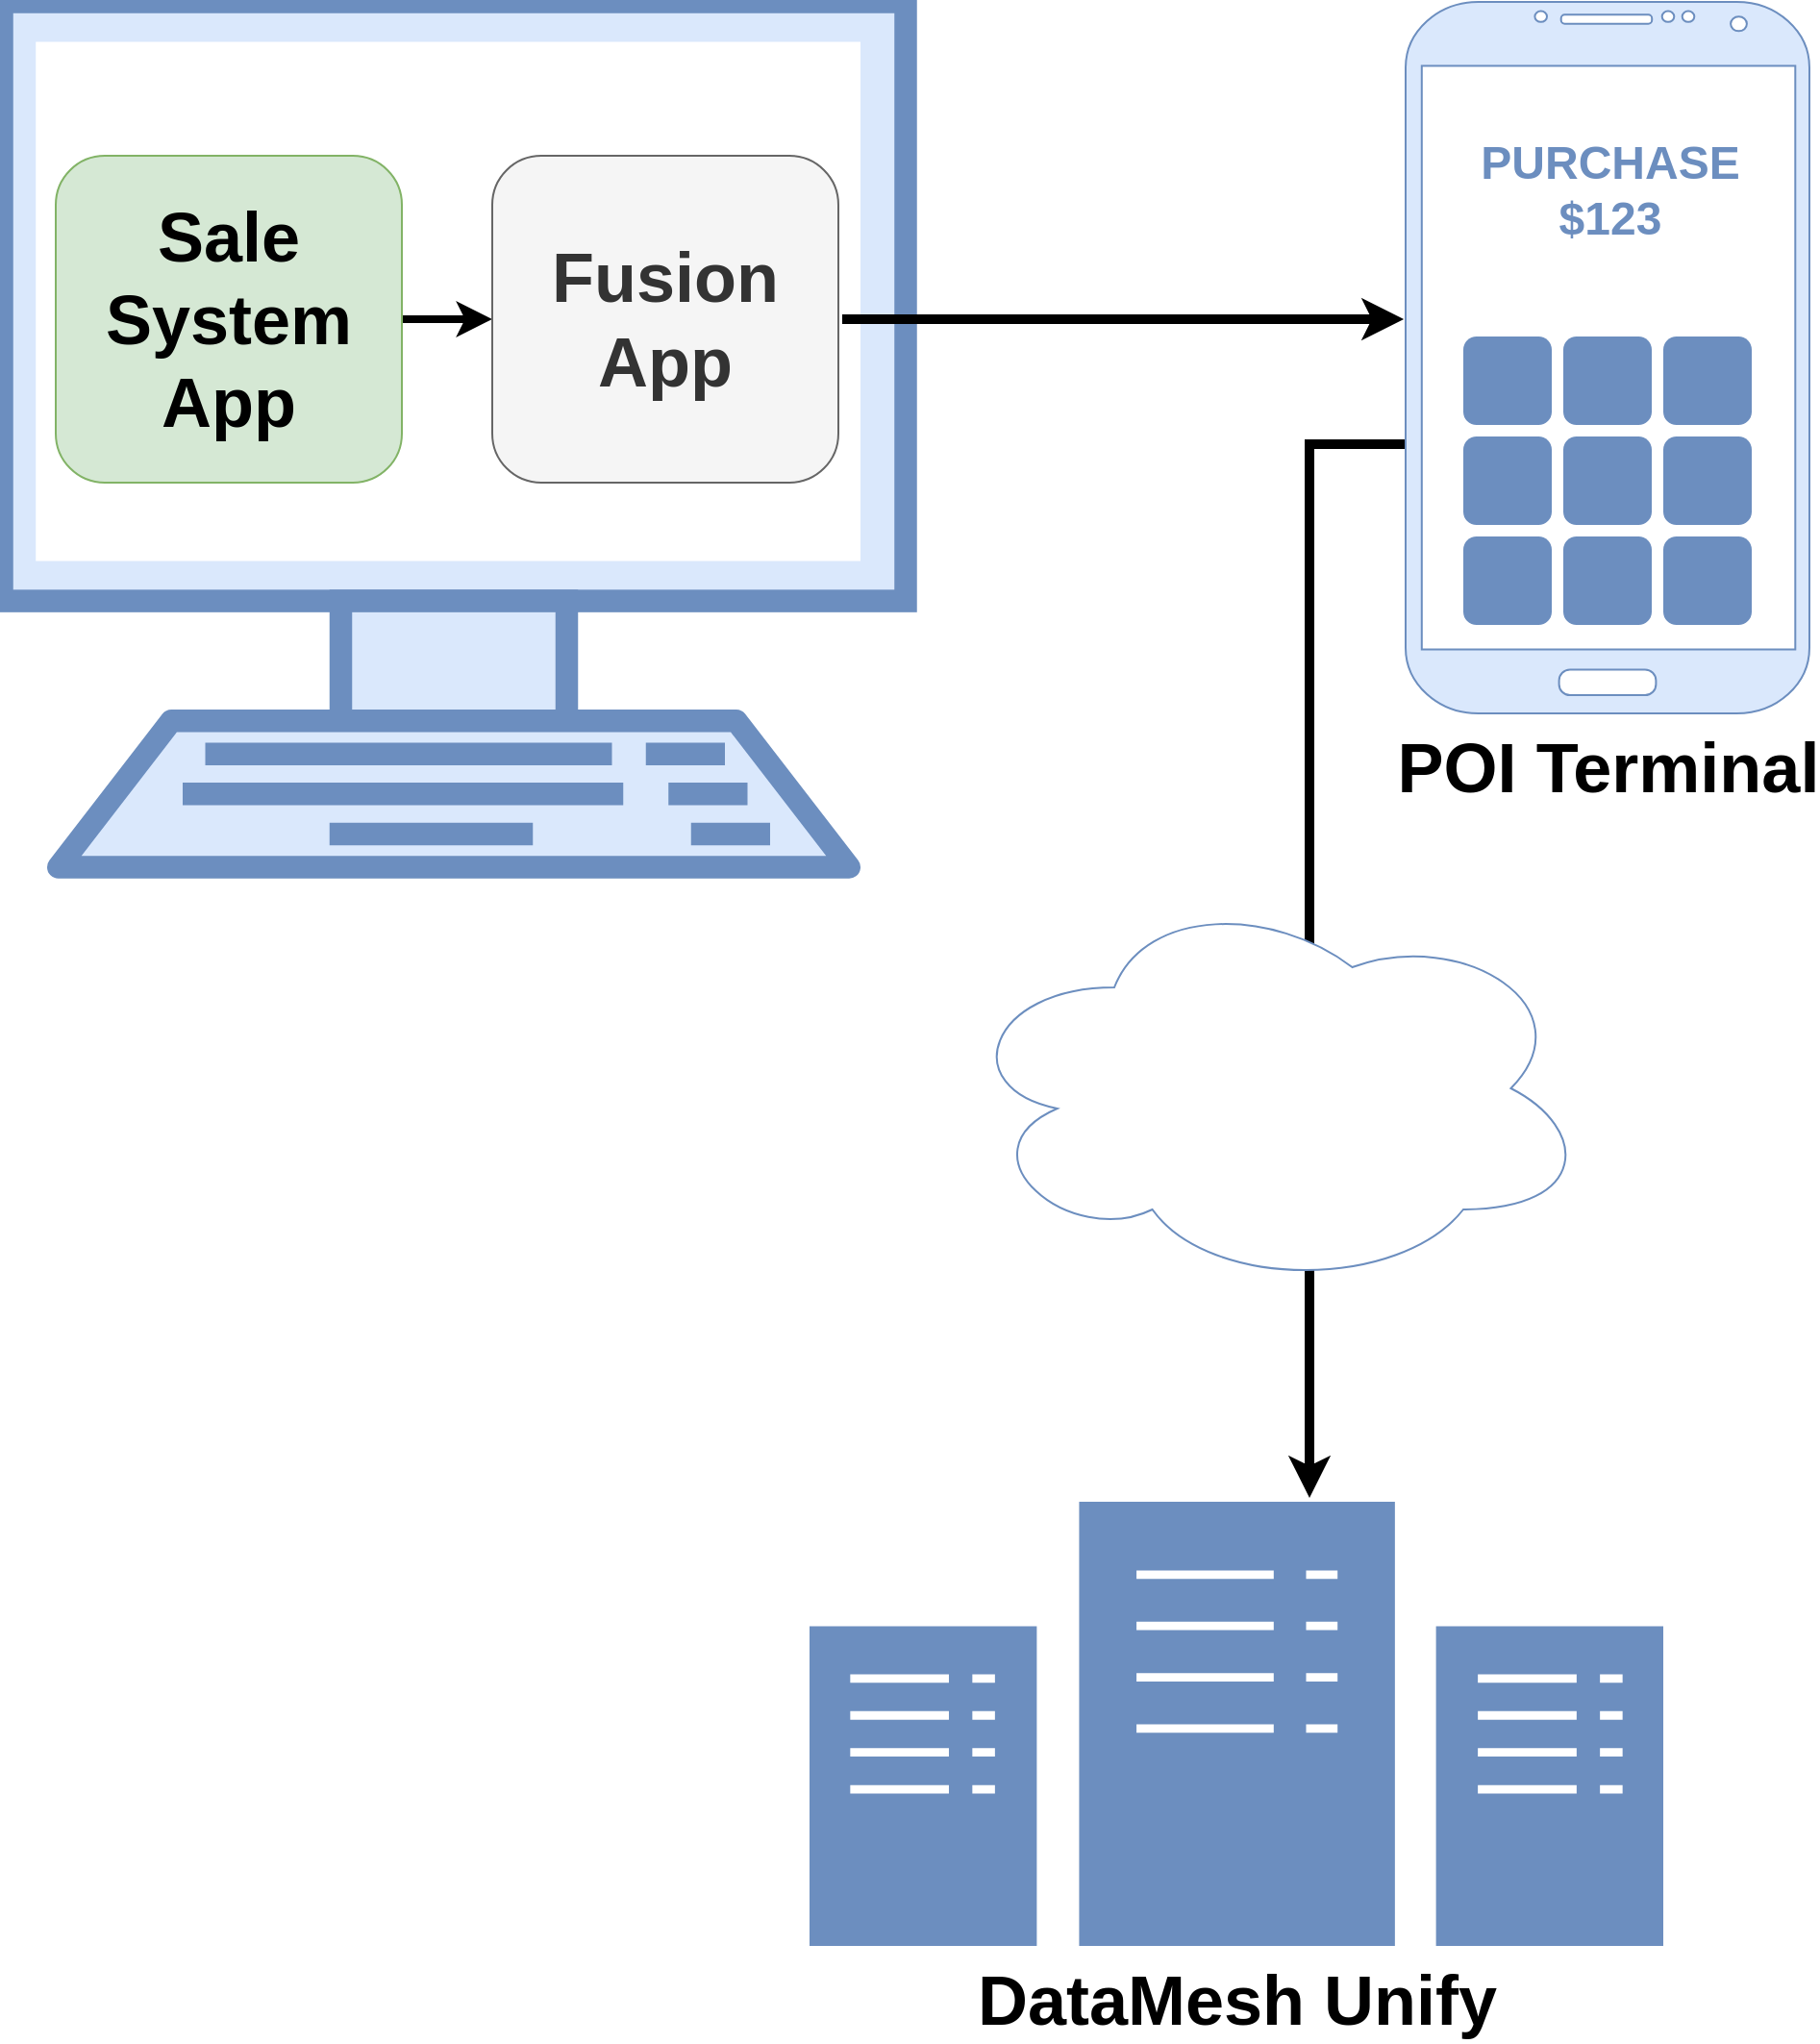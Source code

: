 <mxfile version="24.7.7" pages="8">
  <diagram id="tL8lomXuzA_yXlUnjqra" name="Fusion App">
    <mxGraphModel dx="2954" dy="1106" grid="1" gridSize="10" guides="1" tooltips="1" connect="1" arrows="1" fold="1" page="1" pageScale="1" pageWidth="827" pageHeight="1169" math="0" shadow="0">
      <root>
        <mxCell id="0" />
        <mxCell id="1" parent="0" />
        <mxCell id="eGHBcWiCyBFCHKv1JaNi-64" style="edgeStyle=orthogonalEdgeStyle;rounded=0;orthogonalLoop=1;jettySize=auto;html=1;fontSize=24;fontColor=#6C8EBF;exitX=0;exitY=0.616;exitDx=0;exitDy=0;exitPerimeter=0;strokeWidth=5;" parent="1" edge="1" source="eGHBcWiCyBFCHKv1JaNi-5">
          <mxGeometry relative="1" as="geometry">
            <mxPoint x="830" y="214.5" as="sourcePoint" />
            <mxPoint x="780" y="828" as="targetPoint" />
            <Array as="points">
              <mxPoint x="830" y="280" />
              <mxPoint x="780" y="280" />
            </Array>
          </mxGeometry>
        </mxCell>
        <mxCell id="eGHBcWiCyBFCHKv1JaNi-60" value="&lt;font style=&quot;font-size: 24px;&quot; color=&quot;#6c8ebf&quot;&gt;&lt;b&gt;&lt;br&gt;PURCHASE&lt;br&gt;$123&lt;/b&gt;&lt;/font&gt;" style="rounded=0;whiteSpace=wrap;html=1;strokeColor=none;verticalAlign=top;" parent="1" vertex="1">
          <mxGeometry x="840" y="84" width="193" height="302" as="geometry" />
        </mxCell>
        <mxCell id="eGHBcWiCyBFCHKv1JaNi-5" value="POI Terminal" style="verticalLabelPosition=bottom;verticalAlign=top;html=1;shadow=0;dashed=0;strokeWidth=1;shape=mxgraph.android.phone2;strokeColor=#6C8EBF;fillColor=#dae8fc;fontSize=36;fontStyle=1" parent="1" vertex="1">
          <mxGeometry x="830" y="50" width="210" height="370" as="geometry" />
        </mxCell>
        <mxCell id="eGHBcWiCyBFCHKv1JaNi-7" value="" style="verticalAlign=top;verticalLabelPosition=bottom;labelPosition=center;align=center;html=1;outlineConnect=0;fillColor=#dae8fc;strokeColor=#6c8ebf;gradientDirection=north;strokeWidth=2;shape=mxgraph.networks.terminal;" parent="1" vertex="1">
          <mxGeometry x="100" y="50" width="470" height="450" as="geometry" />
        </mxCell>
        <mxCell id="eGHBcWiCyBFCHKv1JaNi-40" style="edgeStyle=orthogonalEdgeStyle;rounded=0;orthogonalLoop=1;jettySize=auto;html=1;strokeWidth=4;" parent="1" source="eGHBcWiCyBFCHKv1JaNi-11" target="eGHBcWiCyBFCHKv1JaNi-39" edge="1">
          <mxGeometry relative="1" as="geometry" />
        </mxCell>
        <mxCell id="eGHBcWiCyBFCHKv1JaNi-11" value="Sale System App" style="rounded=1;whiteSpace=wrap;html=1;fillColor=#d5e8d4;strokeColor=#82b366;fontSize=36;fontStyle=1" parent="1" vertex="1">
          <mxGeometry x="128" y="130" width="180" height="170" as="geometry" />
        </mxCell>
        <mxCell id="eGHBcWiCyBFCHKv1JaNi-41" value="" style="rounded=1;whiteSpace=wrap;html=1;fillColor=#6C8EBF;strokeColor=none;" parent="1" vertex="1">
          <mxGeometry x="860" y="224" width="46" height="46" as="geometry" />
        </mxCell>
        <mxCell id="eGHBcWiCyBFCHKv1JaNi-42" value="" style="rounded=1;whiteSpace=wrap;html=1;fillColor=#6C8EBF;strokeColor=none;" parent="1" vertex="1">
          <mxGeometry x="912" y="224" width="46" height="46" as="geometry" />
        </mxCell>
        <mxCell id="eGHBcWiCyBFCHKv1JaNi-43" value="" style="rounded=1;whiteSpace=wrap;html=1;fillColor=#6C8EBF;strokeColor=none;" parent="1" vertex="1">
          <mxGeometry x="964" y="224" width="46" height="46" as="geometry" />
        </mxCell>
        <mxCell id="eGHBcWiCyBFCHKv1JaNi-46" value="" style="rounded=1;whiteSpace=wrap;html=1;fillColor=#6C8EBF;strokeColor=none;" parent="1" vertex="1">
          <mxGeometry x="964" y="276" width="46" height="46" as="geometry" />
        </mxCell>
        <mxCell id="eGHBcWiCyBFCHKv1JaNi-50" value="" style="rounded=1;whiteSpace=wrap;html=1;fillColor=#6C8EBF;strokeColor=none;" parent="1" vertex="1">
          <mxGeometry x="860" y="328" width="46" height="46" as="geometry" />
        </mxCell>
        <mxCell id="eGHBcWiCyBFCHKv1JaNi-51" value="" style="rounded=1;whiteSpace=wrap;html=1;fillColor=#6C8EBF;strokeColor=none;" parent="1" vertex="1">
          <mxGeometry x="912" y="328" width="46" height="46" as="geometry" />
        </mxCell>
        <mxCell id="eGHBcWiCyBFCHKv1JaNi-52" value="" style="rounded=1;whiteSpace=wrap;html=1;fillColor=#6C8EBF;strokeColor=none;" parent="1" vertex="1">
          <mxGeometry x="964" y="328" width="46" height="46" as="geometry" />
        </mxCell>
        <mxCell id="eGHBcWiCyBFCHKv1JaNi-53" value="" style="rounded=1;whiteSpace=wrap;html=1;fillColor=#6C8EBF;strokeColor=none;" parent="1" vertex="1">
          <mxGeometry x="860" y="276" width="46" height="46" as="geometry" />
        </mxCell>
        <mxCell id="eGHBcWiCyBFCHKv1JaNi-54" value="" style="rounded=1;whiteSpace=wrap;html=1;fillColor=#6C8EBF;strokeColor=none;" parent="1" vertex="1">
          <mxGeometry x="912" y="276" width="46" height="46" as="geometry" />
        </mxCell>
        <mxCell id="eGHBcWiCyBFCHKv1JaNi-62" value="&lt;font style=&quot;font-size: 36px;&quot;&gt;DataMesh Unify&lt;/font&gt;" style="sketch=0;pointerEvents=1;shadow=0;dashed=0;html=1;strokeColor=#6C8EBF;fillColor=#6C8EBF;labelPosition=center;verticalLabelPosition=bottom;verticalAlign=top;align=center;outlineConnect=0;shape=mxgraph.veeam2.datacenter;fontSize=36;fontStyle=1" parent="1" vertex="1">
          <mxGeometry x="520" y="830" width="444" height="231" as="geometry" />
        </mxCell>
        <mxCell id="eGHBcWiCyBFCHKv1JaNi-39" value="Fusion App" style="rounded=1;whiteSpace=wrap;html=1;fillColor=#f5f5f5;strokeColor=#666666;fontColor=#333333;fontSize=36;fontStyle=1" parent="1" vertex="1">
          <mxGeometry x="355" y="130" width="180" height="170" as="geometry" />
        </mxCell>
        <mxCell id="eGHBcWiCyBFCHKv1JaNi-65" style="edgeStyle=orthogonalEdgeStyle;rounded=0;orthogonalLoop=1;jettySize=auto;html=1;fontSize=24;fontColor=#6C8EBF;strokeWidth=5;exitX=1;exitY=0.5;exitDx=0;exitDy=0;entryX=-0.014;entryY=0.446;entryDx=0;entryDy=0;entryPerimeter=0;" parent="1" edge="1">
          <mxGeometry relative="1" as="geometry">
            <mxPoint x="537" y="215" as="sourcePoint" />
            <mxPoint x="829.06" y="215.02" as="targetPoint" />
            <Array as="points" />
          </mxGeometry>
        </mxCell>
        <mxCell id="eGHBcWiCyBFCHKv1JaNi-61" value="" style="ellipse;shape=cloud;whiteSpace=wrap;html=1;strokeColor=#6C8EBF;fontSize=26;fontColor=#6C8EBF;fillColor=#FFFFFF;" parent="1" vertex="1">
          <mxGeometry x="596" y="510" width="330" height="210" as="geometry" />
        </mxCell>
      </root>
    </mxGraphModel>
  </diagram>
  <diagram name="Fusion Lib" id="-mMyEOlEYm860Zc6i21K">
    <mxGraphModel dx="446" dy="959" grid="1" gridSize="10" guides="1" tooltips="1" connect="1" arrows="1" fold="1" page="1" pageScale="1" pageWidth="827" pageHeight="1169" math="0" shadow="0">
      <root>
        <mxCell id="vK9GcB1nbCxIAsGgZ2hv-0" />
        <mxCell id="vK9GcB1nbCxIAsGgZ2hv-1" parent="vK9GcB1nbCxIAsGgZ2hv-0" />
        <mxCell id="vK9GcB1nbCxIAsGgZ2hv-6" value="" style="html=1;verticalLabelPosition=bottom;labelBackgroundColor=#ffffff;verticalAlign=top;shadow=0;dashed=0;strokeWidth=1;shape=mxgraph.ios7.misc.ipad7inch;strokeColor=#6c8ebf;fillColor=#dae8fc;" parent="vK9GcB1nbCxIAsGgZ2hv-1" vertex="1">
          <mxGeometry x="1220" y="60" width="360" height="470" as="geometry" />
        </mxCell>
        <mxCell id="vK9GcB1nbCxIAsGgZ2hv-22" style="edgeStyle=orthogonalEdgeStyle;rounded=0;orthogonalLoop=1;jettySize=auto;html=1;fontSize=24;fontColor=#6C8EBF;exitX=0;exitY=0.514;exitDx=0;exitDy=0;exitPerimeter=0;strokeWidth=5;" parent="vK9GcB1nbCxIAsGgZ2hv-1" edge="1">
          <mxGeometry relative="1" as="geometry">
            <mxPoint x="1837" y="260.18" as="sourcePoint" />
            <mxPoint x="1787" y="840" as="targetPoint" />
            <Array as="points">
              <mxPoint x="1787" y="260" />
            </Array>
          </mxGeometry>
        </mxCell>
        <mxCell id="vK9GcB1nbCxIAsGgZ2hv-23" value="&lt;font style=&quot;font-size: 24px;&quot; color=&quot;#6c8ebf&quot;&gt;&lt;b&gt;&lt;br&gt;PURCHASE&lt;br&gt;$123&lt;/b&gt;&lt;/font&gt;" style="rounded=0;whiteSpace=wrap;html=1;strokeColor=none;verticalAlign=top;" parent="vK9GcB1nbCxIAsGgZ2hv-1" vertex="1">
          <mxGeometry x="1847" y="94" width="193" height="302" as="geometry" />
        </mxCell>
        <mxCell id="vK9GcB1nbCxIAsGgZ2hv-24" value="POI Terminal" style="verticalLabelPosition=bottom;verticalAlign=top;html=1;shadow=0;dashed=0;strokeWidth=1;shape=mxgraph.android.phone2;strokeColor=#6C8EBF;fillColor=#dae8fc;fontSize=36;fontStyle=1" parent="vK9GcB1nbCxIAsGgZ2hv-1" vertex="1">
          <mxGeometry x="1837" y="60" width="210" height="370" as="geometry" />
        </mxCell>
        <mxCell id="vK9GcB1nbCxIAsGgZ2hv-25" value="" style="rounded=1;whiteSpace=wrap;html=1;fillColor=#6C8EBF;strokeColor=none;" parent="vK9GcB1nbCxIAsGgZ2hv-1" vertex="1">
          <mxGeometry x="1867" y="234" width="46" height="46" as="geometry" />
        </mxCell>
        <mxCell id="vK9GcB1nbCxIAsGgZ2hv-26" value="" style="rounded=1;whiteSpace=wrap;html=1;fillColor=#6C8EBF;strokeColor=none;" parent="vK9GcB1nbCxIAsGgZ2hv-1" vertex="1">
          <mxGeometry x="1919" y="234" width="46" height="46" as="geometry" />
        </mxCell>
        <mxCell id="vK9GcB1nbCxIAsGgZ2hv-27" value="" style="rounded=1;whiteSpace=wrap;html=1;fillColor=#6C8EBF;strokeColor=none;" parent="vK9GcB1nbCxIAsGgZ2hv-1" vertex="1">
          <mxGeometry x="1971" y="234" width="46" height="46" as="geometry" />
        </mxCell>
        <mxCell id="vK9GcB1nbCxIAsGgZ2hv-28" value="" style="rounded=1;whiteSpace=wrap;html=1;fillColor=#6C8EBF;strokeColor=none;" parent="vK9GcB1nbCxIAsGgZ2hv-1" vertex="1">
          <mxGeometry x="1971" y="286" width="46" height="46" as="geometry" />
        </mxCell>
        <mxCell id="vK9GcB1nbCxIAsGgZ2hv-29" value="" style="rounded=1;whiteSpace=wrap;html=1;fillColor=#6C8EBF;strokeColor=none;" parent="vK9GcB1nbCxIAsGgZ2hv-1" vertex="1">
          <mxGeometry x="1867" y="338" width="46" height="46" as="geometry" />
        </mxCell>
        <mxCell id="vK9GcB1nbCxIAsGgZ2hv-30" value="" style="rounded=1;whiteSpace=wrap;html=1;fillColor=#6C8EBF;strokeColor=none;" parent="vK9GcB1nbCxIAsGgZ2hv-1" vertex="1">
          <mxGeometry x="1919" y="338" width="46" height="46" as="geometry" />
        </mxCell>
        <mxCell id="vK9GcB1nbCxIAsGgZ2hv-31" value="" style="rounded=1;whiteSpace=wrap;html=1;fillColor=#6C8EBF;strokeColor=none;" parent="vK9GcB1nbCxIAsGgZ2hv-1" vertex="1">
          <mxGeometry x="1971" y="338" width="46" height="46" as="geometry" />
        </mxCell>
        <mxCell id="vK9GcB1nbCxIAsGgZ2hv-32" value="" style="rounded=1;whiteSpace=wrap;html=1;fillColor=#6C8EBF;strokeColor=none;" parent="vK9GcB1nbCxIAsGgZ2hv-1" vertex="1">
          <mxGeometry x="1867" y="286" width="46" height="46" as="geometry" />
        </mxCell>
        <mxCell id="vK9GcB1nbCxIAsGgZ2hv-33" value="" style="rounded=1;whiteSpace=wrap;html=1;fillColor=#6C8EBF;strokeColor=none;" parent="vK9GcB1nbCxIAsGgZ2hv-1" vertex="1">
          <mxGeometry x="1919" y="286" width="46" height="46" as="geometry" />
        </mxCell>
        <mxCell id="vK9GcB1nbCxIAsGgZ2hv-34" value="&lt;font style=&quot;font-size: 36px;&quot;&gt;DataMesh Unify&lt;/font&gt;" style="sketch=0;pointerEvents=1;shadow=0;dashed=0;html=1;strokeColor=#6C8EBF;fillColor=#6C8EBF;labelPosition=center;verticalLabelPosition=bottom;verticalAlign=top;align=center;outlineConnect=0;shape=mxgraph.veeam2.datacenter;fontSize=36;fontStyle=1" parent="vK9GcB1nbCxIAsGgZ2hv-1" vertex="1">
          <mxGeometry x="1527" y="840" width="444" height="231" as="geometry" />
        </mxCell>
        <mxCell id="vK9GcB1nbCxIAsGgZ2hv-35" value="" style="rounded=0;whiteSpace=wrap;html=1;fontSize=23;strokeColor=none;" parent="vK9GcB1nbCxIAsGgZ2hv-1" vertex="1">
          <mxGeometry x="1238" y="108" width="324" height="374" as="geometry" />
        </mxCell>
        <mxCell id="vK9GcB1nbCxIAsGgZ2hv-36" value="Sale System App" style="rounded=1;whiteSpace=wrap;html=1;fillColor=#d5e8d4;strokeColor=#82b366;fontSize=36;fontStyle=1" parent="vK9GcB1nbCxIAsGgZ2hv-1" vertex="1">
          <mxGeometry x="1300" y="206" width="180" height="170" as="geometry" />
        </mxCell>
        <mxCell id="vK9GcB1nbCxIAsGgZ2hv-37" value="&lt;font style=&quot;font-size: 23px;&quot;&gt;Fusion Lib&lt;/font&gt;" style="rounded=1;whiteSpace=wrap;html=1;fillColor=#f5f5f5;strokeColor=#666666;fontColor=#333333;fontSize=23;fontStyle=1" parent="vK9GcB1nbCxIAsGgZ2hv-1" vertex="1">
          <mxGeometry x="1430" y="330" width="90" height="64" as="geometry" />
        </mxCell>
        <mxCell id="vK9GcB1nbCxIAsGgZ2hv-38" style="edgeStyle=orthogonalEdgeStyle;rounded=0;orthogonalLoop=1;jettySize=auto;html=1;fontSize=24;fontColor=#6C8EBF;exitX=1;exitY=0.5;exitDx=0;exitDy=0;strokeWidth=5;" parent="vK9GcB1nbCxIAsGgZ2hv-1" source="vK9GcB1nbCxIAsGgZ2hv-37" target="vK9GcB1nbCxIAsGgZ2hv-34" edge="1">
          <mxGeometry relative="1" as="geometry">
            <mxPoint x="1544" y="384" as="sourcePoint" />
            <mxPoint x="1724" y="974" as="targetPoint" />
            <Array as="points">
              <mxPoint x="1724" y="362" />
            </Array>
          </mxGeometry>
        </mxCell>
        <mxCell id="vK9GcB1nbCxIAsGgZ2hv-40" value="" style="ellipse;shape=cloud;whiteSpace=wrap;html=1;strokeColor=#6C8EBF;fontSize=26;fontColor=#6C8EBF;fillColor=#FFFFFF;" parent="vK9GcB1nbCxIAsGgZ2hv-1" vertex="1">
          <mxGeometry x="1584" y="530" width="330" height="210" as="geometry" />
        </mxCell>
      </root>
    </mxGraphModel>
  </diagram>
  <diagram name="Fusion Lib (BLE)" id="rzZ_icd2FVqusYRZqpGi">
    <mxGraphModel dx="1209" dy="1534" grid="1" gridSize="10" guides="1" tooltips="1" connect="1" arrows="1" fold="1" page="1" pageScale="1" pageWidth="827" pageHeight="1169" math="0" shadow="0">
      <root>
        <mxCell id="ccDRyL6raRFuiKtUsgXM-0" />
        <mxCell id="ccDRyL6raRFuiKtUsgXM-1" parent="ccDRyL6raRFuiKtUsgXM-0" />
        <mxCell id="ccDRyL6raRFuiKtUsgXM-2" value="" style="html=1;verticalLabelPosition=bottom;labelBackgroundColor=#ffffff;verticalAlign=top;shadow=0;dashed=0;strokeWidth=1;shape=mxgraph.ios7.misc.ipad7inch;strokeColor=#6c8ebf;fillColor=#dae8fc;" vertex="1" parent="ccDRyL6raRFuiKtUsgXM-1">
          <mxGeometry x="1220" y="60" width="360" height="470" as="geometry" />
        </mxCell>
        <mxCell id="ccDRyL6raRFuiKtUsgXM-4" value="&lt;font style=&quot;font-size: 24px;&quot; color=&quot;#6c8ebf&quot;&gt;&lt;b&gt;&lt;br&gt;PURCHASE&lt;br&gt;$123&lt;/b&gt;&lt;/font&gt;" style="rounded=0;whiteSpace=wrap;html=1;strokeColor=none;verticalAlign=top;" vertex="1" parent="ccDRyL6raRFuiKtUsgXM-1">
          <mxGeometry x="1847" y="94" width="193" height="302" as="geometry" />
        </mxCell>
        <mxCell id="ccDRyL6raRFuiKtUsgXM-5" value="POI Terminal" style="verticalLabelPosition=bottom;verticalAlign=top;html=1;shadow=0;dashed=0;strokeWidth=1;shape=mxgraph.android.phone2;strokeColor=#6C8EBF;fillColor=#dae8fc;fontSize=36;fontStyle=1" vertex="1" parent="ccDRyL6raRFuiKtUsgXM-1">
          <mxGeometry x="1837" y="60" width="210" height="370" as="geometry" />
        </mxCell>
        <mxCell id="ccDRyL6raRFuiKtUsgXM-6" value="" style="rounded=1;whiteSpace=wrap;html=1;fillColor=#6C8EBF;strokeColor=none;" vertex="1" parent="ccDRyL6raRFuiKtUsgXM-1">
          <mxGeometry x="1867" y="234" width="46" height="46" as="geometry" />
        </mxCell>
        <mxCell id="ccDRyL6raRFuiKtUsgXM-7" value="" style="rounded=1;whiteSpace=wrap;html=1;fillColor=#6C8EBF;strokeColor=none;" vertex="1" parent="ccDRyL6raRFuiKtUsgXM-1">
          <mxGeometry x="1919" y="234" width="46" height="46" as="geometry" />
        </mxCell>
        <mxCell id="ccDRyL6raRFuiKtUsgXM-8" value="" style="rounded=1;whiteSpace=wrap;html=1;fillColor=#6C8EBF;strokeColor=none;" vertex="1" parent="ccDRyL6raRFuiKtUsgXM-1">
          <mxGeometry x="1971" y="234" width="46" height="46" as="geometry" />
        </mxCell>
        <mxCell id="ccDRyL6raRFuiKtUsgXM-9" value="" style="rounded=1;whiteSpace=wrap;html=1;fillColor=#6C8EBF;strokeColor=none;" vertex="1" parent="ccDRyL6raRFuiKtUsgXM-1">
          <mxGeometry x="1971" y="286" width="46" height="46" as="geometry" />
        </mxCell>
        <mxCell id="ccDRyL6raRFuiKtUsgXM-10" value="" style="rounded=1;whiteSpace=wrap;html=1;fillColor=#6C8EBF;strokeColor=none;" vertex="1" parent="ccDRyL6raRFuiKtUsgXM-1">
          <mxGeometry x="1867" y="338" width="46" height="46" as="geometry" />
        </mxCell>
        <mxCell id="ccDRyL6raRFuiKtUsgXM-11" value="" style="rounded=1;whiteSpace=wrap;html=1;fillColor=#6C8EBF;strokeColor=none;" vertex="1" parent="ccDRyL6raRFuiKtUsgXM-1">
          <mxGeometry x="1919" y="338" width="46" height="46" as="geometry" />
        </mxCell>
        <mxCell id="ccDRyL6raRFuiKtUsgXM-12" value="" style="rounded=1;whiteSpace=wrap;html=1;fillColor=#6C8EBF;strokeColor=none;" vertex="1" parent="ccDRyL6raRFuiKtUsgXM-1">
          <mxGeometry x="1971" y="338" width="46" height="46" as="geometry" />
        </mxCell>
        <mxCell id="ccDRyL6raRFuiKtUsgXM-13" value="" style="rounded=1;whiteSpace=wrap;html=1;fillColor=#6C8EBF;strokeColor=none;" vertex="1" parent="ccDRyL6raRFuiKtUsgXM-1">
          <mxGeometry x="1867" y="286" width="46" height="46" as="geometry" />
        </mxCell>
        <mxCell id="ccDRyL6raRFuiKtUsgXM-14" value="" style="rounded=1;whiteSpace=wrap;html=1;fillColor=#6C8EBF;strokeColor=none;" vertex="1" parent="ccDRyL6raRFuiKtUsgXM-1">
          <mxGeometry x="1919" y="286" width="46" height="46" as="geometry" />
        </mxCell>
        <mxCell id="ccDRyL6raRFuiKtUsgXM-15" value="&lt;font style=&quot;font-size: 36px;&quot;&gt;DataMesh Unify&lt;/font&gt;" style="sketch=0;pointerEvents=1;shadow=0;dashed=0;html=1;strokeColor=#6C8EBF;fillColor=#6C8EBF;labelPosition=center;verticalLabelPosition=bottom;verticalAlign=top;align=center;outlineConnect=0;shape=mxgraph.veeam2.datacenter;fontSize=36;fontStyle=1" vertex="1" parent="ccDRyL6raRFuiKtUsgXM-1">
          <mxGeometry x="1527" y="840" width="444" height="231" as="geometry" />
        </mxCell>
        <mxCell id="ccDRyL6raRFuiKtUsgXM-16" value="" style="rounded=0;whiteSpace=wrap;html=1;fontSize=23;strokeColor=none;" vertex="1" parent="ccDRyL6raRFuiKtUsgXM-1">
          <mxGeometry x="1238" y="108" width="324" height="374" as="geometry" />
        </mxCell>
        <mxCell id="ccDRyL6raRFuiKtUsgXM-17" value="Sale System App" style="rounded=1;whiteSpace=wrap;html=1;fillColor=#d5e8d4;strokeColor=#82b366;fontSize=36;fontStyle=1" vertex="1" parent="ccDRyL6raRFuiKtUsgXM-1">
          <mxGeometry x="1300" y="206" width="180" height="170" as="geometry" />
        </mxCell>
        <mxCell id="ccDRyL6raRFuiKtUsgXM-18" value="&lt;font style=&quot;font-size: 23px;&quot;&gt;Fusion Lib&lt;/font&gt;" style="rounded=1;whiteSpace=wrap;html=1;fillColor=#f5f5f5;strokeColor=#666666;fontColor=#333333;fontSize=23;fontStyle=1" vertex="1" parent="ccDRyL6raRFuiKtUsgXM-1">
          <mxGeometry x="1430" y="330" width="90" height="64" as="geometry" />
        </mxCell>
        <mxCell id="ccDRyL6raRFuiKtUsgXM-19" style="edgeStyle=orthogonalEdgeStyle;rounded=0;orthogonalLoop=1;jettySize=auto;html=1;fontSize=24;fontColor=#6C8EBF;exitX=1;exitY=0.5;exitDx=0;exitDy=0;strokeWidth=5;entryX=0.009;entryY=0.565;entryDx=0;entryDy=0;entryPerimeter=0;" edge="1" parent="ccDRyL6raRFuiKtUsgXM-1" source="ccDRyL6raRFuiKtUsgXM-18" target="ccDRyL6raRFuiKtUsgXM-5">
          <mxGeometry relative="1" as="geometry">
            <mxPoint x="1544" y="384" as="sourcePoint" />
            <mxPoint x="1724" y="974" as="targetPoint" />
            <Array as="points">
              <mxPoint x="1724" y="362" />
              <mxPoint x="1724" y="269" />
            </Array>
          </mxGeometry>
        </mxCell>
        <mxCell id="vv8ow80_eI946bPo_rah-2" value="BLE" style="edgeLabel;html=1;align=center;verticalAlign=middle;resizable=0;points=[];fontSize=23;fontStyle=1" vertex="1" connectable="0" parent="ccDRyL6raRFuiKtUsgXM-19">
          <mxGeometry x="-0.123" y="3" relative="1" as="geometry">
            <mxPoint x="19" y="25" as="offset" />
          </mxGeometry>
        </mxCell>
        <mxCell id="vv8ow80_eI946bPo_rah-1" value="" style="edgeStyle=orthogonalEdgeStyle;rounded=0;orthogonalLoop=1;jettySize=auto;html=1;fontSize=24;fontColor=#6C8EBF;exitX=0.983;exitY=0.496;exitDx=0;exitDy=0;exitPerimeter=0;strokeWidth=5;" edge="1" parent="ccDRyL6raRFuiKtUsgXM-1" source="ccDRyL6raRFuiKtUsgXM-5" target="ccDRyL6raRFuiKtUsgXM-15">
          <mxGeometry relative="1" as="geometry">
            <mxPoint x="2043" y="244" as="sourcePoint" />
            <mxPoint x="1787" y="840" as="targetPoint" />
            <Array as="points">
              <mxPoint x="2080" y="244" />
              <mxPoint x="2080" y="760" />
              <mxPoint x="1749" y="760" />
            </Array>
          </mxGeometry>
        </mxCell>
        <mxCell id="ccDRyL6raRFuiKtUsgXM-20" value="" style="ellipse;shape=cloud;whiteSpace=wrap;html=1;strokeColor=#6C8EBF;fontSize=26;fontColor=#6C8EBF;fillColor=#FFFFFF;" vertex="1" parent="ccDRyL6raRFuiKtUsgXM-1">
          <mxGeometry x="1903" y="520" width="330" height="210" as="geometry" />
        </mxCell>
      </root>
    </mxGraphModel>
  </diagram>
  <diagram name="POS On Terminal" id="-YplK6xRf_RiRJPWJk0g">
    <mxGraphModel dx="-200" dy="1096" grid="1" gridSize="10" guides="1" tooltips="1" connect="1" arrows="1" fold="1" page="1" pageScale="1" pageWidth="827" pageHeight="1169" math="0" shadow="0">
      <root>
        <mxCell id="NQLVbSI2QLUPBDK-mePr-0" />
        <mxCell id="NQLVbSI2QLUPBDK-mePr-1" parent="NQLVbSI2QLUPBDK-mePr-0" />
        <mxCell id="NQLVbSI2QLUPBDK-mePr-39" style="edgeStyle=orthogonalEdgeStyle;rounded=0;orthogonalLoop=1;jettySize=auto;html=1;fontSize=24;fontColor=#6C8EBF;strokeWidth=5;" parent="NQLVbSI2QLUPBDK-mePr-1" source="NQLVbSI2QLUPBDK-mePr-48" target="NQLVbSI2QLUPBDK-mePr-43" edge="1">
          <mxGeometry relative="1" as="geometry">
            <mxPoint x="2040" y="96" as="sourcePoint" />
            <mxPoint x="2480" y="776" as="targetPoint" />
            <Array as="points">
              <mxPoint x="2290" y="291" />
              <mxPoint x="2290" y="516" />
              <mxPoint x="2480" y="516" />
            </Array>
          </mxGeometry>
        </mxCell>
        <mxCell id="NQLVbSI2QLUPBDK-mePr-41" value="" style="rounded=0;whiteSpace=wrap;html=1;strokeColor=none;verticalAlign=top;" parent="NQLVbSI2QLUPBDK-mePr-1" vertex="1">
          <mxGeometry x="2356" y="84" width="193" height="302" as="geometry" />
        </mxCell>
        <mxCell id="NQLVbSI2QLUPBDK-mePr-42" value="POI Terminal" style="verticalLabelPosition=bottom;verticalAlign=top;html=1;shadow=0;dashed=0;strokeWidth=1;shape=mxgraph.android.phone2;strokeColor=#6C8EBF;fillColor=#dae8fc;fontSize=36;fontStyle=1" parent="NQLVbSI2QLUPBDK-mePr-1" vertex="1">
          <mxGeometry x="2347" y="50" width="210" height="370" as="geometry" />
        </mxCell>
        <mxCell id="NQLVbSI2QLUPBDK-mePr-43" value="&lt;font style=&quot;font-size: 36px;&quot;&gt;DataMesh Unify&lt;/font&gt;" style="sketch=0;pointerEvents=1;shadow=0;dashed=0;html=1;strokeColor=#6C8EBF;fillColor=#6C8EBF;labelPosition=center;verticalLabelPosition=bottom;verticalAlign=top;align=center;outlineConnect=0;shape=mxgraph.veeam2.datacenter;fontSize=36;fontStyle=1" parent="NQLVbSI2QLUPBDK-mePr-1" vertex="1">
          <mxGeometry x="2230" y="830" width="444" height="231" as="geometry" />
        </mxCell>
        <mxCell id="NQLVbSI2QLUPBDK-mePr-44" value="Sale System App" style="rounded=1;whiteSpace=wrap;html=1;fillColor=#d5e8d4;strokeColor=#82b366;fontSize=28;fontStyle=1" parent="NQLVbSI2QLUPBDK-mePr-1" vertex="1">
          <mxGeometry x="2362" y="96" width="180" height="90" as="geometry" />
        </mxCell>
        <mxCell id="NQLVbSI2QLUPBDK-mePr-45" style="edgeStyle=orthogonalEdgeStyle;rounded=0;orthogonalLoop=1;jettySize=auto;html=1;fontSize=28;fontColor=#6C8EBF;" parent="NQLVbSI2QLUPBDK-mePr-1" source="NQLVbSI2QLUPBDK-mePr-46" target="NQLVbSI2QLUPBDK-mePr-48" edge="1">
          <mxGeometry relative="1" as="geometry" />
        </mxCell>
        <mxCell id="NQLVbSI2QLUPBDK-mePr-46" value="&lt;font style=&quot;font-size: 23px;&quot;&gt;Fusion Lib&lt;/font&gt;" style="rounded=1;whiteSpace=wrap;html=1;fillColor=#f5f5f5;strokeColor=#666666;fontColor=#333333;fontSize=23;fontStyle=1" parent="NQLVbSI2QLUPBDK-mePr-1" vertex="1">
          <mxGeometry x="2388.5" y="177" width="128" height="28" as="geometry" />
        </mxCell>
        <mxCell id="NQLVbSI2QLUPBDK-mePr-47" value="" style="ellipse;shape=cloud;whiteSpace=wrap;html=1;strokeColor=#6C8EBF;fontSize=26;fontColor=#6C8EBF;fillColor=#FFFFFF;" parent="NQLVbSI2QLUPBDK-mePr-1" vertex="1">
          <mxGeometry x="2287" y="530" width="330" height="210" as="geometry" />
        </mxCell>
        <mxCell id="NQLVbSI2QLUPBDK-mePr-48" value="Satellite" style="rounded=1;whiteSpace=wrap;html=1;fillColor=#f5f5f5;strokeColor=#666666;fontSize=28;fontStyle=1;fontColor=#333333;" parent="NQLVbSI2QLUPBDK-mePr-1" vertex="1">
          <mxGeometry x="2362" y="246" width="180" height="90" as="geometry" />
        </mxCell>
      </root>
    </mxGraphModel>
  </diagram>
  <diagram id="phvRsJ3b_G7PKb2wcNAe" name="Page-3">
    <mxGraphModel dx="1930" dy="1348" grid="1" gridSize="10" guides="1" tooltips="1" connect="1" arrows="1" fold="1" page="1" pageScale="1" pageWidth="827" pageHeight="1169" math="0" shadow="0">
      <root>
        <mxCell id="0" />
        <mxCell id="1" parent="0" />
        <mxCell id="7MNlbuAt35i3cVW71hwT-16" style="edgeStyle=orthogonalEdgeStyle;rounded=0;orthogonalLoop=1;jettySize=auto;html=1;entryX=0.13;entryY=0.5;entryDx=0;entryDy=0;entryPerimeter=0;fontSize=40;fontColor=#23445D;strokeWidth=2;" parent="1" source="ToFdyiAc7o9ASlYSXWD6-4" target="7MNlbuAt35i3cVW71hwT-14" edge="1">
          <mxGeometry relative="1" as="geometry" />
        </mxCell>
        <mxCell id="ToFdyiAc7o9ASlYSXWD6-4" value="POS" style="verticalAlign=top;verticalLabelPosition=bottom;labelPosition=center;align=center;html=1;outlineConnect=0;fillColor=#bac8d3;strokeColor=#23445d;gradientDirection=north;strokeWidth=2;shape=mxgraph.networks.terminal;fontSize=40;fontStyle=0" parent="1" vertex="1">
          <mxGeometry x="49" y="47.5" width="395" height="375" as="geometry" />
        </mxCell>
        <mxCell id="7MNlbuAt35i3cVW71hwT-22" style="rounded=0;orthogonalLoop=1;jettySize=auto;html=1;strokeWidth=2;fontSize=26;fontColor=#23445D;edgeStyle=orthogonalEdgeStyle;" parent="1" source="ToFdyiAc7o9ASlYSXWD6-17" target="7MNlbuAt35i3cVW71hwT-21" edge="1">
          <mxGeometry relative="1" as="geometry" />
        </mxCell>
        <mxCell id="ToFdyiAc7o9ASlYSXWD6-17" value="&lt;font style=&quot;font-size: 36px;&quot;&gt;DataMesh Unify&lt;/font&gt;" style="sketch=0;pointerEvents=1;shadow=0;dashed=0;html=1;strokeColor=#23445d;fillColor=#bac8d3;labelPosition=center;verticalLabelPosition=bottom;verticalAlign=top;align=center;outlineConnect=0;shape=mxgraph.veeam2.datacenter;fontSize=36;fontStyle=0" parent="1" vertex="1">
          <mxGeometry x="504.32" y="850" width="444" height="231" as="geometry" />
        </mxCell>
        <mxCell id="7MNlbuAt35i3cVW71hwT-15" style="edgeStyle=orthogonalEdgeStyle;rounded=0;orthogonalLoop=1;jettySize=auto;html=1;entryX=0.87;entryY=0.5;entryDx=0;entryDy=0;entryPerimeter=0;fontSize=40;fontColor=#23445D;strokeWidth=2;" parent="1" source="7MNlbuAt35i3cVW71hwT-1" target="7MNlbuAt35i3cVW71hwT-14" edge="1">
          <mxGeometry relative="1" as="geometry" />
        </mxCell>
        <mxCell id="7MNlbuAt35i3cVW71hwT-18" style="edgeStyle=orthogonalEdgeStyle;rounded=0;orthogonalLoop=1;jettySize=auto;html=1;strokeWidth=2;fontSize=40;fontColor=#23445D;curved=1;" parent="1" source="7MNlbuAt35i3cVW71hwT-1" target="ToFdyiAc7o9ASlYSXWD6-17" edge="1">
          <mxGeometry relative="1" as="geometry">
            <Array as="points">
              <mxPoint x="1290" y="234" />
              <mxPoint x="1290" y="600" />
              <mxPoint x="726" y="600" />
            </Array>
          </mxGeometry>
        </mxCell>
        <mxCell id="7MNlbuAt35i3cVW71hwT-19" value="Dual SIM&lt;br style=&quot;font-size: 22px;&quot;&gt;Backup" style="edgeLabel;html=1;align=center;verticalAlign=middle;resizable=0;points=[];fontSize=22;fontColor=#23445D;" parent="7MNlbuAt35i3cVW71hwT-18" vertex="1" connectable="0">
          <mxGeometry x="-0.017" y="-8" relative="1" as="geometry">
            <mxPoint x="174" y="-241" as="offset" />
          </mxGeometry>
        </mxCell>
        <mxCell id="7MNlbuAt35i3cVW71hwT-1" value="&lt;font color=&quot;#23445d&quot; style=&quot;font-size: 24px;&quot;&gt;&lt;b style=&quot;&quot;&gt;&lt;br&gt;PURCHASE&lt;br&gt;$123&lt;/b&gt;&lt;/font&gt;" style="rounded=0;whiteSpace=wrap;html=1;strokeColor=none;verticalAlign=top;" parent="1" vertex="1">
          <mxGeometry x="980" y="83.5" width="193" height="302" as="geometry" />
        </mxCell>
        <mxCell id="7MNlbuAt35i3cVW71hwT-2" value="Terminal" style="verticalLabelPosition=bottom;verticalAlign=top;html=1;shadow=0;dashed=0;strokeWidth=1;shape=mxgraph.android.phone2;strokeColor=#23445d;fillColor=#bac8d3;fontSize=40;fontStyle=0" parent="1" vertex="1">
          <mxGeometry x="970" y="49.5" width="210" height="370" as="geometry" />
        </mxCell>
        <mxCell id="7MNlbuAt35i3cVW71hwT-3" value="" style="rounded=1;whiteSpace=wrap;html=1;fillColor=#bac8d3;strokeColor=#23445d;" parent="1" vertex="1">
          <mxGeometry x="1000" y="223.5" width="46" height="46" as="geometry" />
        </mxCell>
        <mxCell id="7MNlbuAt35i3cVW71hwT-4" value="" style="rounded=1;whiteSpace=wrap;html=1;fillColor=#bac8d3;strokeColor=#23445d;" parent="1" vertex="1">
          <mxGeometry x="1052" y="223.5" width="46" height="46" as="geometry" />
        </mxCell>
        <mxCell id="7MNlbuAt35i3cVW71hwT-5" value="" style="rounded=1;whiteSpace=wrap;html=1;fillColor=#bac8d3;strokeColor=#23445d;" parent="1" vertex="1">
          <mxGeometry x="1104" y="223.5" width="46" height="46" as="geometry" />
        </mxCell>
        <mxCell id="7MNlbuAt35i3cVW71hwT-6" value="" style="rounded=1;whiteSpace=wrap;html=1;fillColor=#bac8d3;strokeColor=#23445d;" parent="1" vertex="1">
          <mxGeometry x="1104" y="275.5" width="46" height="46" as="geometry" />
        </mxCell>
        <mxCell id="7MNlbuAt35i3cVW71hwT-7" value="" style="rounded=1;whiteSpace=wrap;html=1;fillColor=#bac8d3;strokeColor=#23445d;" parent="1" vertex="1">
          <mxGeometry x="1000" y="327.5" width="46" height="46" as="geometry" />
        </mxCell>
        <mxCell id="7MNlbuAt35i3cVW71hwT-8" value="" style="rounded=1;whiteSpace=wrap;html=1;fillColor=#bac8d3;strokeColor=#23445d;" parent="1" vertex="1">
          <mxGeometry x="1052" y="327.5" width="46" height="46" as="geometry" />
        </mxCell>
        <mxCell id="7MNlbuAt35i3cVW71hwT-9" value="" style="rounded=1;whiteSpace=wrap;html=1;fillColor=#bac8d3;strokeColor=#23445d;" parent="1" vertex="1">
          <mxGeometry x="1104" y="327.5" width="46" height="46" as="geometry" />
        </mxCell>
        <mxCell id="7MNlbuAt35i3cVW71hwT-10" value="" style="rounded=1;whiteSpace=wrap;html=1;fillColor=#bac8d3;strokeColor=#23445d;" parent="1" vertex="1">
          <mxGeometry x="1000" y="275.5" width="46" height="46" as="geometry" />
        </mxCell>
        <mxCell id="7MNlbuAt35i3cVW71hwT-11" value="" style="rounded=1;whiteSpace=wrap;html=1;fillColor=#bac8d3;strokeColor=#23445d;" parent="1" vertex="1">
          <mxGeometry x="1052" y="275.5" width="46" height="46" as="geometry" />
        </mxCell>
        <mxCell id="7MNlbuAt35i3cVW71hwT-17" style="edgeStyle=orthogonalEdgeStyle;rounded=0;orthogonalLoop=1;jettySize=auto;html=1;fontSize=40;fontColor=#23445D;strokeWidth=2;" parent="1" source="7MNlbuAt35i3cVW71hwT-14" target="ToFdyiAc7o9ASlYSXWD6-17" edge="1">
          <mxGeometry relative="1" as="geometry" />
        </mxCell>
        <mxCell id="7MNlbuAt35i3cVW71hwT-14" value="Store Network" style="sketch=0;aspect=fixed;pointerEvents=1;shadow=0;dashed=0;html=1;strokeColor=#23445d;labelPosition=center;verticalLabelPosition=bottom;verticalAlign=top;align=center;fillColor=#bac8d3;shape=mxgraph.mscae.enterprise.router;fontSize=40;" parent="1" vertex="1">
          <mxGeometry x="626" y="156.25" width="200.64" height="156.5" as="geometry" />
        </mxCell>
        <mxCell id="ToFdyiAc7o9ASlYSXWD6-20" value="Internet" style="ellipse;shape=cloud;whiteSpace=wrap;html=1;strokeColor=#23445d;fontSize=26;fillColor=#bac8d3;" parent="1" vertex="1">
          <mxGeometry x="550" y="500" width="330" height="210" as="geometry" />
        </mxCell>
        <mxCell id="7MNlbuAt35i3cVW71hwT-21" value="Acquirer" style="shape=mxgraph.signs.travel.bank;html=1;pointerEvents=1;fillColor=#bac8d3;strokeColor=#23445d;verticalLabelPosition=bottom;verticalAlign=top;align=center;strokeWidth=2;fontSize=36;fontStyle=0" parent="1" vertex="1">
          <mxGeometry x="1220" y="840" width="304" height="250" as="geometry" />
        </mxCell>
      </root>
    </mxGraphModel>
  </diagram>
  <diagram id="kOmZ8SefHLIgHCVzp4yc" name="Page-5">
    <mxGraphModel dx="1930" dy="1348" grid="1" gridSize="10" guides="1" tooltips="1" connect="1" arrows="1" fold="1" page="1" pageScale="1" pageWidth="827" pageHeight="1169" math="0" shadow="0">
      <root>
        <mxCell id="0" />
        <mxCell id="1" parent="0" />
        <mxCell id="mSP3jWFQmPMCytyzjqtp-1" style="edgeStyle=orthogonalEdgeStyle;rounded=0;orthogonalLoop=1;jettySize=auto;html=1;entryX=0.13;entryY=0.5;entryDx=0;entryDy=0;entryPerimeter=0;fontSize=40;fontColor=#23445D;strokeWidth=2;" parent="1" source="mSP3jWFQmPMCytyzjqtp-2" target="mSP3jWFQmPMCytyzjqtp-20" edge="1">
          <mxGeometry relative="1" as="geometry" />
        </mxCell>
        <mxCell id="mSP3jWFQmPMCytyzjqtp-2" value="POS" style="verticalAlign=top;verticalLabelPosition=bottom;labelPosition=center;align=center;html=1;outlineConnect=0;fillColor=#bac8d3;strokeColor=#23445d;gradientDirection=north;strokeWidth=2;shape=mxgraph.networks.terminal;fontSize=40;fontStyle=1" parent="1" vertex="1">
          <mxGeometry x="49" y="47.5" width="395" height="375" as="geometry" />
        </mxCell>
        <mxCell id="mSP3jWFQmPMCytyzjqtp-3" style="rounded=0;orthogonalLoop=1;jettySize=auto;html=1;strokeWidth=2;fontSize=26;fontColor=#23445D;edgeStyle=orthogonalEdgeStyle;" parent="1" source="mSP3jWFQmPMCytyzjqtp-4" target="mSP3jWFQmPMCytyzjqtp-22" edge="1">
          <mxGeometry relative="1" as="geometry" />
        </mxCell>
        <mxCell id="mSP3jWFQmPMCytyzjqtp-4" value="&lt;font style=&quot;font-size: 36px;&quot;&gt;DataMesh Unify&lt;/font&gt;" style="sketch=0;pointerEvents=1;shadow=0;dashed=0;html=1;strokeColor=#23445d;fillColor=#bac8d3;labelPosition=center;verticalLabelPosition=bottom;verticalAlign=top;align=center;outlineConnect=0;shape=mxgraph.veeam2.datacenter;fontSize=36;fontStyle=1" parent="1" vertex="1">
          <mxGeometry x="504.32" y="850" width="444" height="231" as="geometry" />
        </mxCell>
        <mxCell id="mSP3jWFQmPMCytyzjqtp-5" style="edgeStyle=orthogonalEdgeStyle;rounded=0;orthogonalLoop=1;jettySize=auto;html=1;entryX=0.87;entryY=0.5;entryDx=0;entryDy=0;entryPerimeter=0;fontSize=40;fontColor=#23445D;strokeWidth=2;" parent="1" source="mSP3jWFQmPMCytyzjqtp-8" target="mSP3jWFQmPMCytyzjqtp-20" edge="1">
          <mxGeometry relative="1" as="geometry" />
        </mxCell>
        <mxCell id="mSP3jWFQmPMCytyzjqtp-6" style="edgeStyle=orthogonalEdgeStyle;rounded=0;orthogonalLoop=1;jettySize=auto;html=1;strokeWidth=2;fontSize=40;fontColor=#23445D;curved=1;" parent="1" source="mSP3jWFQmPMCytyzjqtp-8" target="mSP3jWFQmPMCytyzjqtp-4" edge="1">
          <mxGeometry relative="1" as="geometry">
            <Array as="points">
              <mxPoint x="1290" y="234" />
              <mxPoint x="1290" y="600" />
              <mxPoint x="726" y="600" />
            </Array>
          </mxGeometry>
        </mxCell>
        <mxCell id="mSP3jWFQmPMCytyzjqtp-7" value="Dual SIM&lt;br style=&quot;font-size: 26px;&quot;&gt;Backup" style="edgeLabel;html=1;align=center;verticalAlign=middle;resizable=0;points=[];fontSize=26;fontColor=#23445D;" parent="mSP3jWFQmPMCytyzjqtp-6" vertex="1" connectable="0">
          <mxGeometry x="-0.017" y="-8" relative="1" as="geometry">
            <mxPoint x="175" y="-232" as="offset" />
          </mxGeometry>
        </mxCell>
        <mxCell id="mSP3jWFQmPMCytyzjqtp-8" value="&lt;font color=&quot;#23445d&quot; style=&quot;font-size: 24px;&quot;&gt;&lt;b style=&quot;&quot;&gt;&lt;br&gt;PURCHASE&lt;br&gt;$123&lt;/b&gt;&lt;/font&gt;" style="rounded=0;whiteSpace=wrap;html=1;strokeColor=none;verticalAlign=top;" parent="1" vertex="1">
          <mxGeometry x="980" y="83.5" width="193" height="302" as="geometry" />
        </mxCell>
        <mxCell id="mSP3jWFQmPMCytyzjqtp-9" value="Terminal" style="verticalLabelPosition=bottom;verticalAlign=top;html=1;shadow=0;dashed=0;strokeWidth=1;shape=mxgraph.android.phone2;strokeColor=#23445d;fillColor=#bac8d3;fontSize=40;fontStyle=1" parent="1" vertex="1">
          <mxGeometry x="970" y="49.5" width="210" height="370" as="geometry" />
        </mxCell>
        <mxCell id="mSP3jWFQmPMCytyzjqtp-10" value="" style="rounded=1;whiteSpace=wrap;html=1;fillColor=#bac8d3;strokeColor=#23445d;" parent="1" vertex="1">
          <mxGeometry x="1000" y="223.5" width="46" height="46" as="geometry" />
        </mxCell>
        <mxCell id="mSP3jWFQmPMCytyzjqtp-11" value="" style="rounded=1;whiteSpace=wrap;html=1;fillColor=#bac8d3;strokeColor=#23445d;" parent="1" vertex="1">
          <mxGeometry x="1052" y="223.5" width="46" height="46" as="geometry" />
        </mxCell>
        <mxCell id="mSP3jWFQmPMCytyzjqtp-12" value="" style="rounded=1;whiteSpace=wrap;html=1;fillColor=#bac8d3;strokeColor=#23445d;" parent="1" vertex="1">
          <mxGeometry x="1104" y="223.5" width="46" height="46" as="geometry" />
        </mxCell>
        <mxCell id="mSP3jWFQmPMCytyzjqtp-13" value="" style="rounded=1;whiteSpace=wrap;html=1;fillColor=#bac8d3;strokeColor=#23445d;" parent="1" vertex="1">
          <mxGeometry x="1104" y="275.5" width="46" height="46" as="geometry" />
        </mxCell>
        <mxCell id="mSP3jWFQmPMCytyzjqtp-14" value="" style="rounded=1;whiteSpace=wrap;html=1;fillColor=#bac8d3;strokeColor=#23445d;" parent="1" vertex="1">
          <mxGeometry x="1000" y="327.5" width="46" height="46" as="geometry" />
        </mxCell>
        <mxCell id="mSP3jWFQmPMCytyzjqtp-15" value="" style="rounded=1;whiteSpace=wrap;html=1;fillColor=#bac8d3;strokeColor=#23445d;" parent="1" vertex="1">
          <mxGeometry x="1052" y="327.5" width="46" height="46" as="geometry" />
        </mxCell>
        <mxCell id="mSP3jWFQmPMCytyzjqtp-16" value="" style="rounded=1;whiteSpace=wrap;html=1;fillColor=#bac8d3;strokeColor=#23445d;" parent="1" vertex="1">
          <mxGeometry x="1104" y="327.5" width="46" height="46" as="geometry" />
        </mxCell>
        <mxCell id="mSP3jWFQmPMCytyzjqtp-17" value="" style="rounded=1;whiteSpace=wrap;html=1;fillColor=#bac8d3;strokeColor=#23445d;" parent="1" vertex="1">
          <mxGeometry x="1000" y="275.5" width="46" height="46" as="geometry" />
        </mxCell>
        <mxCell id="mSP3jWFQmPMCytyzjqtp-18" value="" style="rounded=1;whiteSpace=wrap;html=1;fillColor=#bac8d3;strokeColor=#23445d;" parent="1" vertex="1">
          <mxGeometry x="1052" y="275.5" width="46" height="46" as="geometry" />
        </mxCell>
        <mxCell id="mSP3jWFQmPMCytyzjqtp-19" style="edgeStyle=orthogonalEdgeStyle;rounded=0;orthogonalLoop=1;jettySize=auto;html=1;fontSize=40;fontColor=#23445D;strokeWidth=2;" parent="1" source="mSP3jWFQmPMCytyzjqtp-20" target="mSP3jWFQmPMCytyzjqtp-4" edge="1">
          <mxGeometry relative="1" as="geometry" />
        </mxCell>
        <mxCell id="mSP3jWFQmPMCytyzjqtp-20" value="Store Network" style="sketch=0;aspect=fixed;pointerEvents=1;shadow=0;dashed=0;html=1;strokeColor=#23445d;labelPosition=center;verticalLabelPosition=bottom;verticalAlign=top;align=center;fillColor=#bac8d3;shape=mxgraph.mscae.enterprise.router;fontSize=40;" parent="1" vertex="1">
          <mxGeometry x="626" y="156.25" width="200.64" height="156.5" as="geometry" />
        </mxCell>
        <mxCell id="mSP3jWFQmPMCytyzjqtp-21" value="Internet" style="ellipse;shape=cloud;whiteSpace=wrap;html=1;strokeColor=#23445d;fontSize=26;fillColor=#bac8d3;" parent="1" vertex="1">
          <mxGeometry x="550" y="500" width="330" height="210" as="geometry" />
        </mxCell>
        <mxCell id="mSP3jWFQmPMCytyzjqtp-22" value="Bank" style="shape=mxgraph.signs.travel.bank;html=1;pointerEvents=1;fillColor=#bac8d3;strokeColor=#23445d;verticalLabelPosition=bottom;verticalAlign=top;align=center;strokeWidth=2;fontSize=36;fontStyle=1" parent="1" vertex="1">
          <mxGeometry x="1220" y="840" width="304" height="250" as="geometry" />
        </mxCell>
      </root>
    </mxGraphModel>
  </diagram>
  <diagram id="Pm9pMhnCvNdAcOXdoH8X" name="Page-6">
    <mxGraphModel dx="1930" dy="1348" grid="1" gridSize="10" guides="1" tooltips="1" connect="1" arrows="1" fold="1" page="1" pageScale="1" pageWidth="827" pageHeight="1169" math="0" shadow="0">
      <root>
        <mxCell id="0" />
        <mxCell id="1" parent="0" />
        <mxCell id="YMf_Hi3iE5FW_To5--9W-23" style="edgeStyle=orthogonalEdgeStyle;rounded=0;orthogonalLoop=1;jettySize=auto;html=1;strokeWidth=2;fontSize=36;fontColor=#23445D;" parent="1" edge="1">
          <mxGeometry relative="1" as="geometry">
            <mxPoint x="419" y="235" as="sourcePoint" />
            <mxPoint x="701.32" y="850" as="targetPoint" />
          </mxGeometry>
        </mxCell>
        <mxCell id="YMf_Hi3iE5FW_To5--9W-2" value="POS" style="verticalAlign=top;verticalLabelPosition=bottom;labelPosition=center;align=center;html=1;outlineConnect=0;fillColor=#bac8d3;strokeColor=#23445d;gradientDirection=north;strokeWidth=2;shape=mxgraph.networks.terminal;fontSize=40;fontStyle=0" parent="1" vertex="1">
          <mxGeometry x="49" y="47.5" width="395" height="375" as="geometry" />
        </mxCell>
        <mxCell id="YMf_Hi3iE5FW_To5--9W-3" style="rounded=0;orthogonalLoop=1;jettySize=auto;html=1;strokeWidth=2;fontSize=26;fontColor=#23445D;edgeStyle=orthogonalEdgeStyle;" parent="1" source="YMf_Hi3iE5FW_To5--9W-4" target="YMf_Hi3iE5FW_To5--9W-22" edge="1">
          <mxGeometry relative="1" as="geometry" />
        </mxCell>
        <mxCell id="YMf_Hi3iE5FW_To5--9W-4" value="&lt;font style=&quot;font-size: 36px;&quot;&gt;DataMesh Unify&lt;/font&gt;" style="sketch=0;pointerEvents=1;shadow=0;dashed=0;html=1;strokeColor=#23445d;fillColor=#bac8d3;labelPosition=center;verticalLabelPosition=bottom;verticalAlign=top;align=center;outlineConnect=0;shape=mxgraph.veeam2.datacenter;fontSize=36;fontStyle=0" parent="1" vertex="1">
          <mxGeometry x="504.32" y="850" width="444" height="231" as="geometry" />
        </mxCell>
        <mxCell id="YMf_Hi3iE5FW_To5--9W-6" style="edgeStyle=orthogonalEdgeStyle;rounded=0;orthogonalLoop=1;jettySize=auto;html=1;strokeWidth=2;fontSize=40;fontColor=#23445D;curved=1;" parent="1" target="YMf_Hi3iE5FW_To5--9W-4" edge="1">
          <mxGeometry relative="1" as="geometry">
            <Array as="points">
              <mxPoint x="1279" y="235" />
              <mxPoint x="1279" y="510" />
              <mxPoint x="800" y="510" />
            </Array>
            <mxPoint x="1162" y="234.52" as="sourcePoint" />
            <mxPoint x="759" y="850" as="targetPoint" />
          </mxGeometry>
        </mxCell>
        <mxCell id="YMf_Hi3iE5FW_To5--9W-7" value="Dual SIM&lt;br style=&quot;font-size: 22px;&quot;&gt;Backup" style="edgeLabel;html=1;align=center;verticalAlign=middle;resizable=0;points=[];fontSize=22;fontColor=#23445D;" parent="YMf_Hi3iE5FW_To5--9W-6" vertex="1" connectable="0">
          <mxGeometry x="-0.017" y="-8" relative="1" as="geometry">
            <mxPoint x="214" y="-151" as="offset" />
          </mxGeometry>
        </mxCell>
        <mxCell id="YMf_Hi3iE5FW_To5--9W-24" style="edgeStyle=orthogonalEdgeStyle;rounded=0;orthogonalLoop=1;jettySize=auto;html=1;strokeWidth=2;fontSize=36;fontColor=#23445D;" parent="1" edge="1">
          <mxGeometry relative="1" as="geometry">
            <mxPoint x="993" y="234.571" as="sourcePoint" />
            <mxPoint x="739.286" y="850" as="targetPoint" />
            <Array as="points">
              <mxPoint x="739" y="235" />
            </Array>
          </mxGeometry>
        </mxCell>
        <mxCell id="YMf_Hi3iE5FW_To5--9W-8" value="&lt;font color=&quot;#23445d&quot; style=&quot;font-size: 24px;&quot;&gt;&lt;b style=&quot;&quot;&gt;&lt;br&gt;PURCHASE&lt;br&gt;$123&lt;/b&gt;&lt;/font&gt;" style="rounded=0;whiteSpace=wrap;html=1;strokeColor=none;verticalAlign=top;" parent="1" vertex="1">
          <mxGeometry x="980" y="83.5" width="193" height="302" as="geometry" />
        </mxCell>
        <mxCell id="YMf_Hi3iE5FW_To5--9W-9" value="Terminal" style="verticalLabelPosition=bottom;verticalAlign=top;html=1;shadow=0;dashed=0;strokeWidth=1;shape=mxgraph.android.phone2;strokeColor=#23445d;fillColor=#bac8d3;fontSize=40;fontStyle=0" parent="1" vertex="1">
          <mxGeometry x="970" y="49.5" width="210" height="370" as="geometry" />
        </mxCell>
        <mxCell id="YMf_Hi3iE5FW_To5--9W-10" value="" style="rounded=1;whiteSpace=wrap;html=1;fillColor=#bac8d3;strokeColor=#23445d;" parent="1" vertex="1">
          <mxGeometry x="1000" y="223.5" width="46" height="46" as="geometry" />
        </mxCell>
        <mxCell id="YMf_Hi3iE5FW_To5--9W-11" value="" style="rounded=1;whiteSpace=wrap;html=1;fillColor=#bac8d3;strokeColor=#23445d;" parent="1" vertex="1">
          <mxGeometry x="1052" y="223.5" width="46" height="46" as="geometry" />
        </mxCell>
        <mxCell id="YMf_Hi3iE5FW_To5--9W-12" value="" style="rounded=1;whiteSpace=wrap;html=1;fillColor=#bac8d3;strokeColor=#23445d;" parent="1" vertex="1">
          <mxGeometry x="1104" y="223.5" width="46" height="46" as="geometry" />
        </mxCell>
        <mxCell id="YMf_Hi3iE5FW_To5--9W-13" value="" style="rounded=1;whiteSpace=wrap;html=1;fillColor=#bac8d3;strokeColor=#23445d;" parent="1" vertex="1">
          <mxGeometry x="1104" y="275.5" width="46" height="46" as="geometry" />
        </mxCell>
        <mxCell id="YMf_Hi3iE5FW_To5--9W-14" value="" style="rounded=1;whiteSpace=wrap;html=1;fillColor=#bac8d3;strokeColor=#23445d;" parent="1" vertex="1">
          <mxGeometry x="1000" y="327.5" width="46" height="46" as="geometry" />
        </mxCell>
        <mxCell id="YMf_Hi3iE5FW_To5--9W-15" value="" style="rounded=1;whiteSpace=wrap;html=1;fillColor=#bac8d3;strokeColor=#23445d;" parent="1" vertex="1">
          <mxGeometry x="1052" y="327.5" width="46" height="46" as="geometry" />
        </mxCell>
        <mxCell id="YMf_Hi3iE5FW_To5--9W-16" value="" style="rounded=1;whiteSpace=wrap;html=1;fillColor=#bac8d3;strokeColor=#23445d;" parent="1" vertex="1">
          <mxGeometry x="1104" y="327.5" width="46" height="46" as="geometry" />
        </mxCell>
        <mxCell id="YMf_Hi3iE5FW_To5--9W-17" value="" style="rounded=1;whiteSpace=wrap;html=1;fillColor=#bac8d3;strokeColor=#23445d;" parent="1" vertex="1">
          <mxGeometry x="1000" y="275.5" width="46" height="46" as="geometry" />
        </mxCell>
        <mxCell id="YMf_Hi3iE5FW_To5--9W-18" value="" style="rounded=1;whiteSpace=wrap;html=1;fillColor=#bac8d3;strokeColor=#23445d;" parent="1" vertex="1">
          <mxGeometry x="1052" y="275.5" width="46" height="46" as="geometry" />
        </mxCell>
        <mxCell id="YMf_Hi3iE5FW_To5--9W-20" value="Store Network" style="sketch=0;aspect=fixed;pointerEvents=1;shadow=0;dashed=0;html=1;strokeColor=#23445d;labelPosition=center;verticalLabelPosition=bottom;verticalAlign=top;align=center;fillColor=#bac8d3;shape=mxgraph.mscae.enterprise.router;fontSize=40;" parent="1" vertex="1">
          <mxGeometry x="626" y="156.25" width="200.64" height="156.5" as="geometry" />
        </mxCell>
        <mxCell id="YMf_Hi3iE5FW_To5--9W-21" value="Internet" style="ellipse;shape=cloud;whiteSpace=wrap;html=1;strokeColor=#23445d;fontSize=26;fillColor=#bac8d3;" parent="1" vertex="1">
          <mxGeometry x="550" y="500" width="330" height="210" as="geometry" />
        </mxCell>
        <mxCell id="YMf_Hi3iE5FW_To5--9W-22" value="Acquirer" style="shape=mxgraph.signs.travel.bank;html=1;pointerEvents=1;fillColor=#bac8d3;strokeColor=#23445d;verticalLabelPosition=bottom;verticalAlign=top;align=center;strokeWidth=2;fontSize=36;fontStyle=0" parent="1" vertex="1">
          <mxGeometry x="1220" y="840" width="304" height="250" as="geometry" />
        </mxCell>
      </root>
    </mxGraphModel>
  </diagram>
  <diagram id="ihH0Js_P5nEVYjQOt0GF" name="Page-7">
    <mxGraphModel dx="1930" dy="1348" grid="1" gridSize="10" guides="1" tooltips="1" connect="1" arrows="1" fold="1" page="1" pageScale="1" pageWidth="827" pageHeight="1169" math="0" shadow="0">
      <root>
        <mxCell id="0" />
        <mxCell id="1" parent="0" />
        <mxCell id="fHTAPcX8lp2dOs9U0WGo-23" value="Store" style="rounded=0;whiteSpace=wrap;html=1;strokeWidth=2;fontSize=40;fillColor=#FDFDFD;fontColor=#333333;strokeColor=#666666;verticalAlign=top;fontStyle=1" parent="1" vertex="1">
          <mxGeometry x="10" y="10" width="1380" height="580" as="geometry" />
        </mxCell>
        <mxCell id="fHTAPcX8lp2dOs9U0WGo-1" style="edgeStyle=orthogonalEdgeStyle;rounded=0;orthogonalLoop=1;jettySize=auto;html=1;entryX=0.13;entryY=0.5;entryDx=0;entryDy=0;entryPerimeter=0;fontSize=40;fontColor=#23445D;strokeWidth=2;" parent="1" source="fHTAPcX8lp2dOs9U0WGo-2" target="fHTAPcX8lp2dOs9U0WGo-20" edge="1">
          <mxGeometry relative="1" as="geometry" />
        </mxCell>
        <mxCell id="fHTAPcX8lp2dOs9U0WGo-2" value="POS" style="verticalAlign=top;verticalLabelPosition=bottom;labelPosition=center;align=center;html=1;outlineConnect=0;fillColor=#bac8d3;strokeColor=#23445d;gradientDirection=north;strokeWidth=2;shape=mxgraph.networks.terminal;fontSize=40;fontStyle=0" parent="1" vertex="1">
          <mxGeometry x="49" y="47.5" width="395" height="375" as="geometry" />
        </mxCell>
        <mxCell id="fHTAPcX8lp2dOs9U0WGo-3" style="rounded=0;orthogonalLoop=1;jettySize=auto;html=1;strokeWidth=2;fontSize=26;fontColor=#23445D;edgeStyle=orthogonalEdgeStyle;" parent="1" source="fHTAPcX8lp2dOs9U0WGo-4" target="fHTAPcX8lp2dOs9U0WGo-22" edge="1">
          <mxGeometry relative="1" as="geometry" />
        </mxCell>
        <mxCell id="fHTAPcX8lp2dOs9U0WGo-4" value="&lt;font style=&quot;font-size: 36px;&quot;&gt;DataMesh Unify&lt;/font&gt;" style="sketch=0;pointerEvents=1;shadow=0;dashed=0;html=1;strokeColor=#23445d;fillColor=#bac8d3;labelPosition=center;verticalLabelPosition=bottom;verticalAlign=top;align=center;outlineConnect=0;shape=mxgraph.veeam2.datacenter;fontSize=36;fontStyle=0" parent="1" vertex="1">
          <mxGeometry x="504.32" y="910" width="444" height="231" as="geometry" />
        </mxCell>
        <mxCell id="fHTAPcX8lp2dOs9U0WGo-5" style="edgeStyle=orthogonalEdgeStyle;rounded=0;orthogonalLoop=1;jettySize=auto;html=1;entryX=0.87;entryY=0.5;entryDx=0;entryDy=0;entryPerimeter=0;fontSize=40;fontColor=#23445D;strokeWidth=2;" parent="1" source="fHTAPcX8lp2dOs9U0WGo-8" target="fHTAPcX8lp2dOs9U0WGo-20" edge="1">
          <mxGeometry relative="1" as="geometry" />
        </mxCell>
        <mxCell id="fHTAPcX8lp2dOs9U0WGo-6" style="edgeStyle=orthogonalEdgeStyle;rounded=0;orthogonalLoop=1;jettySize=auto;html=1;strokeWidth=2;fontSize=40;fontColor=#23445D;curved=1;" parent="1" source="fHTAPcX8lp2dOs9U0WGo-8" target="fHTAPcX8lp2dOs9U0WGo-4" edge="1">
          <mxGeometry relative="1" as="geometry">
            <Array as="points">
              <mxPoint x="1290" y="234" />
              <mxPoint x="1290" y="600" />
              <mxPoint x="726" y="600" />
            </Array>
          </mxGeometry>
        </mxCell>
        <mxCell id="fHTAPcX8lp2dOs9U0WGo-7" value="Dual SIM&lt;br style=&quot;font-size: 22px;&quot;&gt;Backup" style="edgeLabel;html=1;align=center;verticalAlign=middle;resizable=0;points=[];fontSize=22;fontColor=#23445D;" parent="fHTAPcX8lp2dOs9U0WGo-6" vertex="1" connectable="0">
          <mxGeometry x="-0.017" y="-8" relative="1" as="geometry">
            <mxPoint x="184" y="-182" as="offset" />
          </mxGeometry>
        </mxCell>
        <mxCell id="fHTAPcX8lp2dOs9U0WGo-8" value="&lt;font color=&quot;#23445d&quot; style=&quot;font-size: 24px;&quot;&gt;&lt;b style=&quot;&quot;&gt;&lt;br&gt;PURCHASE&lt;br&gt;$123&lt;/b&gt;&lt;/font&gt;" style="rounded=0;whiteSpace=wrap;html=1;strokeColor=none;verticalAlign=top;" parent="1" vertex="1">
          <mxGeometry x="980" y="83.5" width="193" height="302" as="geometry" />
        </mxCell>
        <mxCell id="fHTAPcX8lp2dOs9U0WGo-9" value="Terminal" style="verticalLabelPosition=bottom;verticalAlign=top;html=1;shadow=0;dashed=0;strokeWidth=1;shape=mxgraph.android.phone2;strokeColor=#23445d;fillColor=#bac8d3;fontSize=40;fontStyle=0" parent="1" vertex="1">
          <mxGeometry x="970" y="49.5" width="210" height="370" as="geometry" />
        </mxCell>
        <mxCell id="fHTAPcX8lp2dOs9U0WGo-10" value="" style="rounded=1;whiteSpace=wrap;html=1;fillColor=#bac8d3;strokeColor=#23445d;" parent="1" vertex="1">
          <mxGeometry x="1000" y="223.5" width="46" height="46" as="geometry" />
        </mxCell>
        <mxCell id="fHTAPcX8lp2dOs9U0WGo-11" value="" style="rounded=1;whiteSpace=wrap;html=1;fillColor=#bac8d3;strokeColor=#23445d;" parent="1" vertex="1">
          <mxGeometry x="1052" y="223.5" width="46" height="46" as="geometry" />
        </mxCell>
        <mxCell id="fHTAPcX8lp2dOs9U0WGo-12" value="" style="rounded=1;whiteSpace=wrap;html=1;fillColor=#bac8d3;strokeColor=#23445d;" parent="1" vertex="1">
          <mxGeometry x="1104" y="223.5" width="46" height="46" as="geometry" />
        </mxCell>
        <mxCell id="fHTAPcX8lp2dOs9U0WGo-13" value="" style="rounded=1;whiteSpace=wrap;html=1;fillColor=#bac8d3;strokeColor=#23445d;" parent="1" vertex="1">
          <mxGeometry x="1104" y="275.5" width="46" height="46" as="geometry" />
        </mxCell>
        <mxCell id="fHTAPcX8lp2dOs9U0WGo-14" value="" style="rounded=1;whiteSpace=wrap;html=1;fillColor=#bac8d3;strokeColor=#23445d;" parent="1" vertex="1">
          <mxGeometry x="1000" y="327.5" width="46" height="46" as="geometry" />
        </mxCell>
        <mxCell id="fHTAPcX8lp2dOs9U0WGo-15" value="" style="rounded=1;whiteSpace=wrap;html=1;fillColor=#bac8d3;strokeColor=#23445d;" parent="1" vertex="1">
          <mxGeometry x="1052" y="327.5" width="46" height="46" as="geometry" />
        </mxCell>
        <mxCell id="fHTAPcX8lp2dOs9U0WGo-16" value="" style="rounded=1;whiteSpace=wrap;html=1;fillColor=#bac8d3;strokeColor=#23445d;" parent="1" vertex="1">
          <mxGeometry x="1104" y="327.5" width="46" height="46" as="geometry" />
        </mxCell>
        <mxCell id="fHTAPcX8lp2dOs9U0WGo-17" value="" style="rounded=1;whiteSpace=wrap;html=1;fillColor=#bac8d3;strokeColor=#23445d;" parent="1" vertex="1">
          <mxGeometry x="1000" y="275.5" width="46" height="46" as="geometry" />
        </mxCell>
        <mxCell id="fHTAPcX8lp2dOs9U0WGo-18" value="" style="rounded=1;whiteSpace=wrap;html=1;fillColor=#bac8d3;strokeColor=#23445d;" parent="1" vertex="1">
          <mxGeometry x="1052" y="275.5" width="46" height="46" as="geometry" />
        </mxCell>
        <mxCell id="fHTAPcX8lp2dOs9U0WGo-19" style="edgeStyle=orthogonalEdgeStyle;rounded=0;orthogonalLoop=1;jettySize=auto;html=1;fontSize=40;fontColor=#23445D;strokeWidth=2;" parent="1" source="fHTAPcX8lp2dOs9U0WGo-20" target="fHTAPcX8lp2dOs9U0WGo-4" edge="1">
          <mxGeometry relative="1" as="geometry" />
        </mxCell>
        <mxCell id="fHTAPcX8lp2dOs9U0WGo-20" value="Store Network" style="sketch=0;aspect=fixed;pointerEvents=1;shadow=0;dashed=0;html=1;strokeColor=#23445d;labelPosition=center;verticalLabelPosition=bottom;verticalAlign=top;align=center;fillColor=#bac8d3;shape=mxgraph.mscae.enterprise.router;fontSize=40;fontStyle=0" parent="1" vertex="1">
          <mxGeometry x="626" y="156.25" width="200.64" height="156.5" as="geometry" />
        </mxCell>
        <mxCell id="fHTAPcX8lp2dOs9U0WGo-21" value="Internet" style="ellipse;shape=cloud;whiteSpace=wrap;html=1;strokeColor=#23445d;fontSize=26;fillColor=#bac8d3;" parent="1" vertex="1">
          <mxGeometry x="561.32" y="630" width="330" height="210" as="geometry" />
        </mxCell>
        <mxCell id="fHTAPcX8lp2dOs9U0WGo-22" value="Acquirer" style="shape=mxgraph.signs.travel.bank;html=1;pointerEvents=1;fillColor=#bac8d3;strokeColor=#23445d;verticalLabelPosition=bottom;verticalAlign=top;align=center;strokeWidth=2;fontSize=36;fontStyle=0" parent="1" vertex="1">
          <mxGeometry x="1220" y="900" width="304" height="250" as="geometry" />
        </mxCell>
      </root>
    </mxGraphModel>
  </diagram>
</mxfile>
